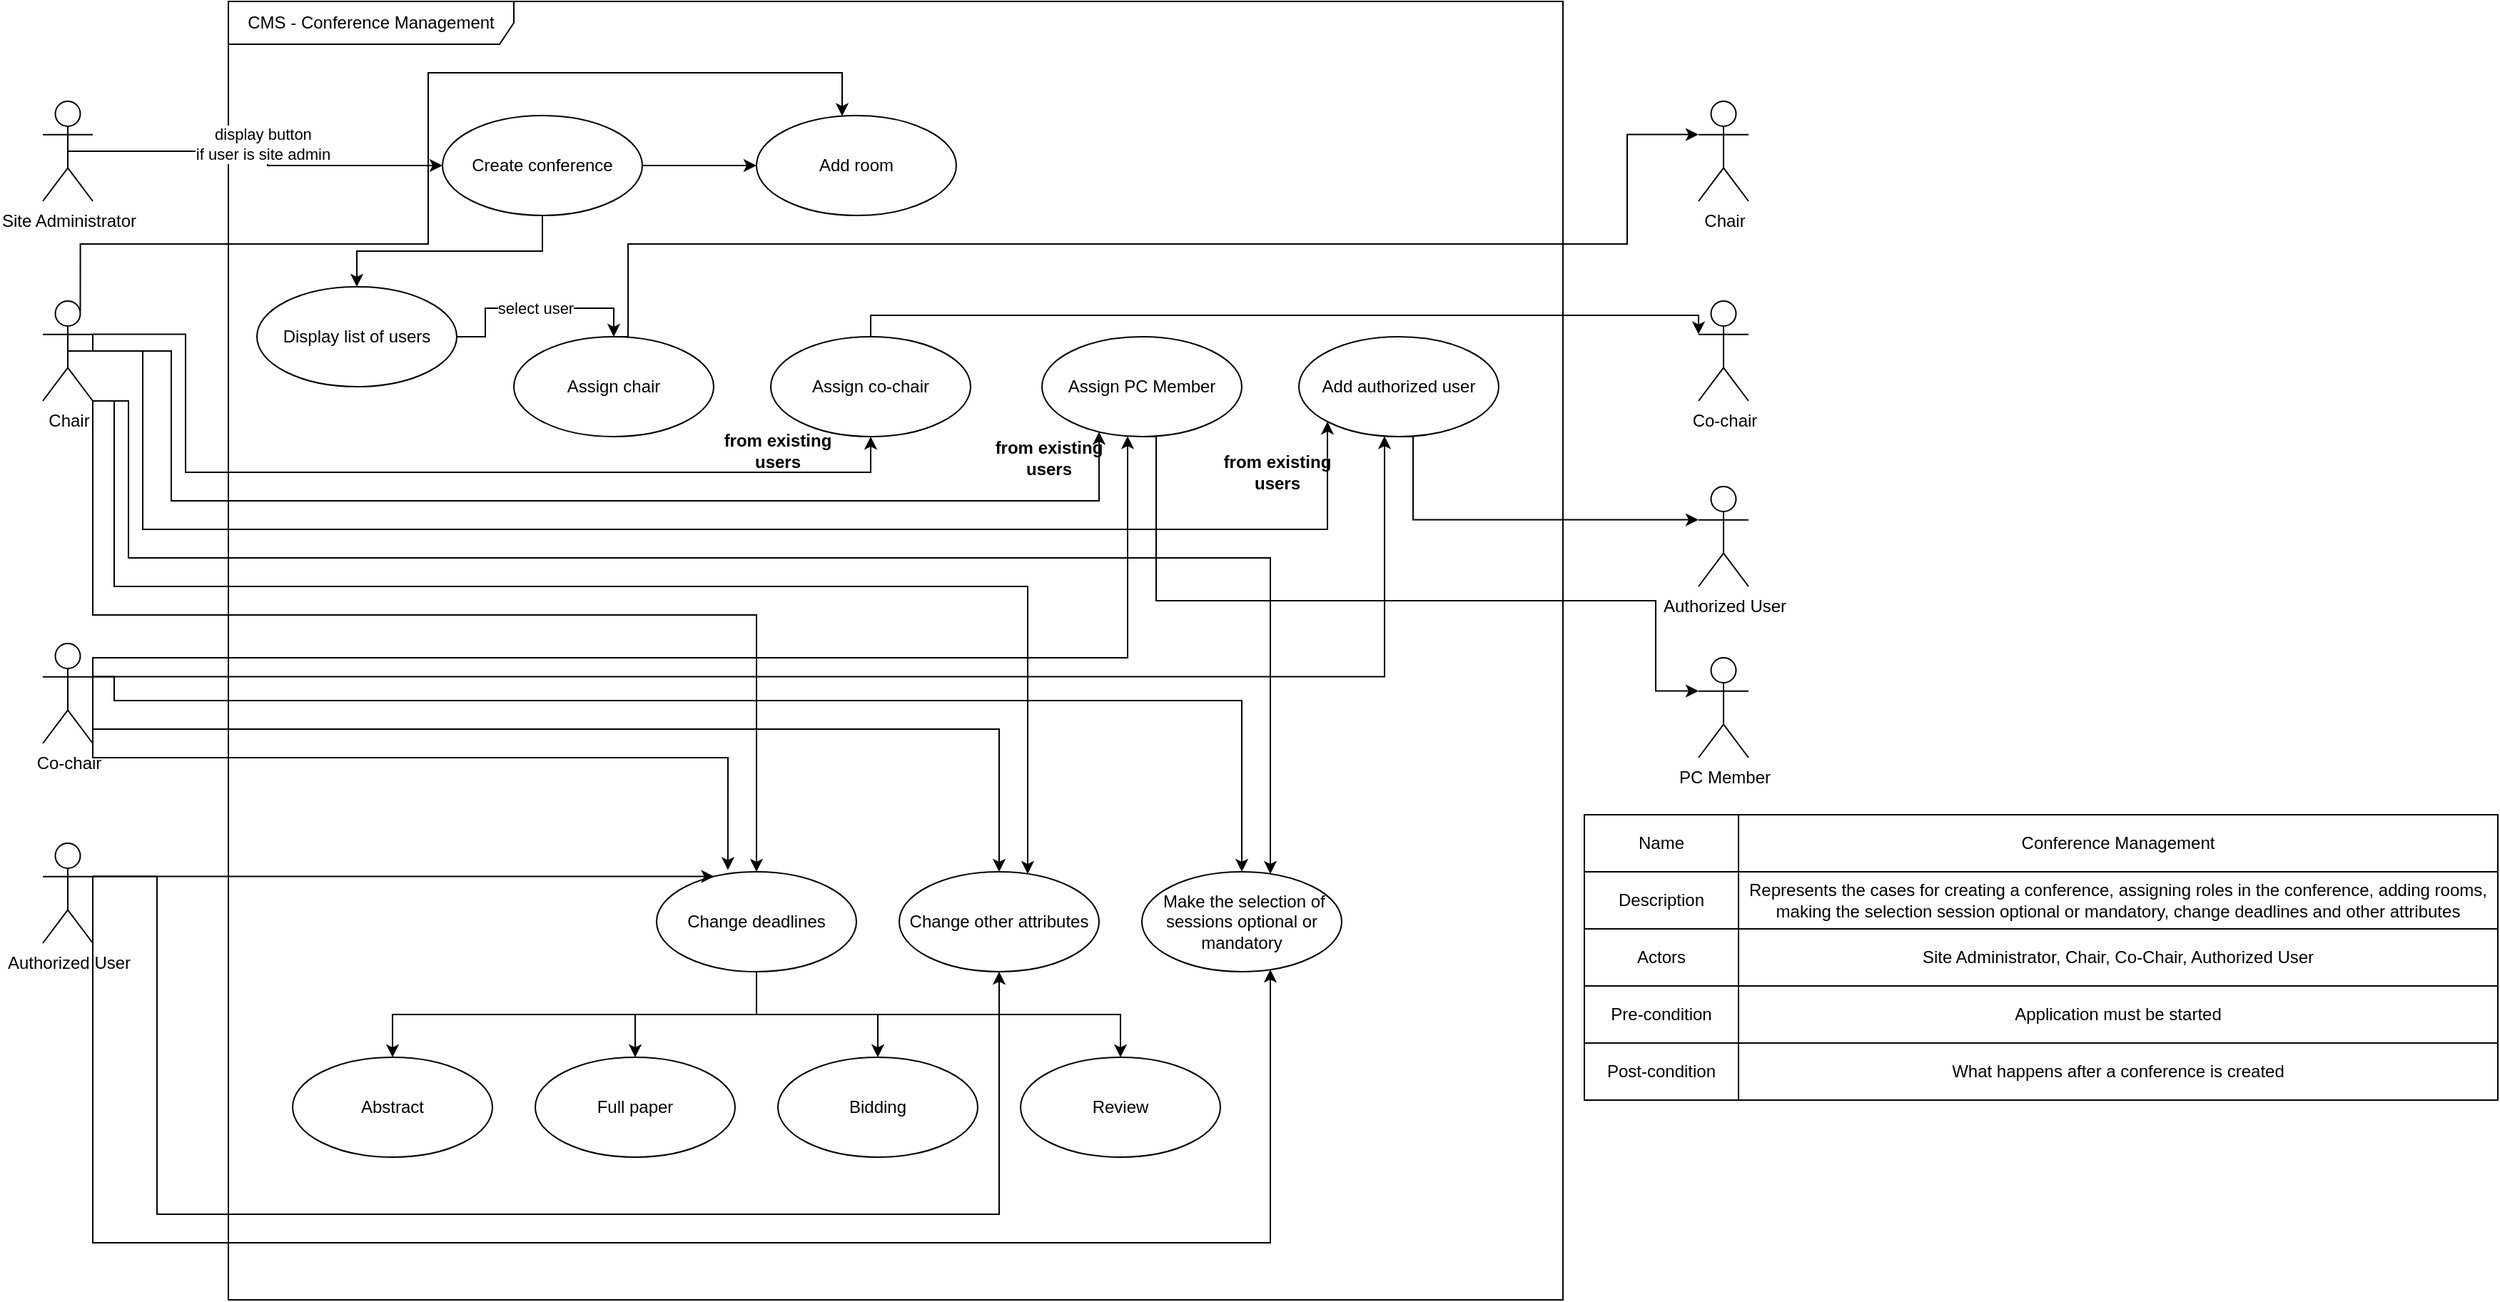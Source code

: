 <mxfile version="14.5.3" type="google"><diagram id="ry-vRUELa0wZSrWrW9nu" name="Page-1"><mxGraphModel dx="2031" dy="1089" grid="1" gridSize="10" guides="1" tooltips="1" connect="1" arrows="1" fold="1" page="1" pageScale="1" pageWidth="850" pageHeight="1100" math="0" shadow="0"><root><mxCell id="0"/><mxCell id="1" parent="0"/><mxCell id="oZUojcak1uqfA0H1YBHo-1" value="CMS - Conference Management" style="shape=umlFrame;whiteSpace=wrap;html=1;width=200;height=30;" parent="1" vertex="1"><mxGeometry x="210" y="140" width="935" height="910" as="geometry"/></mxCell><mxCell id="oZUojcak1uqfA0H1YBHo-9" value="display button&lt;br&gt;if user is site admin" style="edgeStyle=orthogonalEdgeStyle;rounded=0;orthogonalLoop=1;jettySize=auto;html=1;exitX=0.5;exitY=0.5;exitDx=0;exitDy=0;exitPerimeter=0;fillColor=#f8cecc;spacingBottom=11;" parent="1" source="oZUojcak1uqfA0H1YBHo-2" target="oZUojcak1uqfA0H1YBHo-8" edge="1"><mxGeometry relative="1" as="geometry"/></mxCell><mxCell id="oZUojcak1uqfA0H1YBHo-2" value="Site Administrator" style="shape=umlActor;verticalLabelPosition=bottom;verticalAlign=top;html=1;" parent="1" vertex="1"><mxGeometry x="80" y="210" width="35" height="70" as="geometry"/></mxCell><mxCell id="oZUojcak1uqfA0H1YBHo-11" style="edgeStyle=orthogonalEdgeStyle;rounded=0;orthogonalLoop=1;jettySize=auto;html=1;entryX=0.5;entryY=0;entryDx=0;entryDy=0;fillColor=#f8cecc;" parent="1" source="oZUojcak1uqfA0H1YBHo-8" target="oZUojcak1uqfA0H1YBHo-10" edge="1"><mxGeometry relative="1" as="geometry"/></mxCell><mxCell id="0clqWwtphoZiQ62WqELT-4" style="edgeStyle=orthogonalEdgeStyle;rounded=0;orthogonalLoop=1;jettySize=auto;html=1;exitX=1;exitY=0.5;exitDx=0;exitDy=0;entryX=0;entryY=0.5;entryDx=0;entryDy=0;" edge="1" parent="1" source="oZUojcak1uqfA0H1YBHo-8" target="oZUojcak1uqfA0H1YBHo-14"><mxGeometry relative="1" as="geometry"/></mxCell><mxCell id="oZUojcak1uqfA0H1YBHo-8" value="Create conference" style="ellipse;whiteSpace=wrap;html=1;" parent="1" vertex="1"><mxGeometry x="360" y="220" width="140" height="70" as="geometry"/></mxCell><mxCell id="oZUojcak1uqfA0H1YBHo-13" value="select user" style="edgeStyle=orthogonalEdgeStyle;rounded=0;orthogonalLoop=1;jettySize=auto;html=1;exitX=1;exitY=0.5;exitDx=0;exitDy=0;entryX=0.5;entryY=0;entryDx=0;entryDy=0;fillColor=#f8cecc;" parent="1" source="oZUojcak1uqfA0H1YBHo-10" target="oZUojcak1uqfA0H1YBHo-12" edge="1"><mxGeometry relative="1" as="geometry"/></mxCell><mxCell id="oZUojcak1uqfA0H1YBHo-10" value="Display list of users" style="ellipse;whiteSpace=wrap;html=1;" parent="1" vertex="1"><mxGeometry x="230" y="340" width="140" height="70" as="geometry"/></mxCell><mxCell id="0clqWwtphoZiQ62WqELT-18" style="edgeStyle=orthogonalEdgeStyle;rounded=0;orthogonalLoop=1;jettySize=auto;html=1;exitX=0.5;exitY=0;exitDx=0;exitDy=0;entryX=0;entryY=0.333;entryDx=0;entryDy=0;entryPerimeter=0;" edge="1" parent="1" source="oZUojcak1uqfA0H1YBHo-12" target="0clqWwtphoZiQ62WqELT-13"><mxGeometry relative="1" as="geometry"><Array as="points"><mxPoint x="490" y="375"/><mxPoint x="490" y="310"/><mxPoint x="1190" y="310"/><mxPoint x="1190" y="233"/></Array></mxGeometry></mxCell><mxCell id="oZUojcak1uqfA0H1YBHo-12" value="Assign chair" style="ellipse;whiteSpace=wrap;html=1;" parent="1" vertex="1"><mxGeometry x="410" y="375" width="140" height="70" as="geometry"/></mxCell><mxCell id="oZUojcak1uqfA0H1YBHo-14" value="Add room" style="ellipse;whiteSpace=wrap;html=1;" parent="1" vertex="1"><mxGeometry x="580" y="220" width="140" height="70" as="geometry"/></mxCell><mxCell id="0clqWwtphoZiQ62WqELT-19" style="edgeStyle=orthogonalEdgeStyle;rounded=0;orthogonalLoop=1;jettySize=auto;html=1;exitX=0.5;exitY=0;exitDx=0;exitDy=0;entryX=0;entryY=0.333;entryDx=0;entryDy=0;entryPerimeter=0;" edge="1" parent="1" source="oZUojcak1uqfA0H1YBHo-18" target="0clqWwtphoZiQ62WqELT-14"><mxGeometry relative="1" as="geometry"><Array as="points"><mxPoint x="660" y="360"/><mxPoint x="1240" y="360"/></Array></mxGeometry></mxCell><mxCell id="oZUojcak1uqfA0H1YBHo-18" value="Assign co-chair" style="ellipse;whiteSpace=wrap;html=1;" parent="1" vertex="1"><mxGeometry x="590" y="375" width="140" height="70" as="geometry"/></mxCell><mxCell id="0clqWwtphoZiQ62WqELT-22" style="edgeStyle=orthogonalEdgeStyle;rounded=0;orthogonalLoop=1;jettySize=auto;html=1;exitX=0.5;exitY=1;exitDx=0;exitDy=0;entryX=0;entryY=0.333;entryDx=0;entryDy=0;entryPerimeter=0;" edge="1" parent="1" source="oZUojcak1uqfA0H1YBHo-22" target="0clqWwtphoZiQ62WqELT-20"><mxGeometry relative="1" as="geometry"><Array as="points"><mxPoint x="860" y="445"/><mxPoint x="860" y="560"/><mxPoint x="1210" y="560"/><mxPoint x="1210" y="623"/></Array></mxGeometry></mxCell><mxCell id="oZUojcak1uqfA0H1YBHo-22" value="Assign PC Member" style="ellipse;whiteSpace=wrap;html=1;" parent="1" vertex="1"><mxGeometry x="780" y="375" width="140" height="70" as="geometry"/></mxCell><mxCell id="0clqWwtphoZiQ62WqELT-23" style="edgeStyle=orthogonalEdgeStyle;rounded=0;orthogonalLoop=1;jettySize=auto;html=1;exitX=0.5;exitY=1;exitDx=0;exitDy=0;entryX=0;entryY=0.333;entryDx=0;entryDy=0;entryPerimeter=0;" edge="1" parent="1" source="oZUojcak1uqfA0H1YBHo-26" target="0clqWwtphoZiQ62WqELT-15"><mxGeometry relative="1" as="geometry"><Array as="points"><mxPoint x="1040" y="445"/><mxPoint x="1040" y="503"/></Array></mxGeometry></mxCell><mxCell id="oZUojcak1uqfA0H1YBHo-26" value="Add authorized user" style="ellipse;whiteSpace=wrap;html=1;" parent="1" vertex="1"><mxGeometry x="960" y="375" width="140" height="70" as="geometry"/></mxCell><mxCell id="oZUojcak1uqfA0H1YBHo-34" value="&lt;font color=&quot;#000000&quot;&gt;&amp;nbsp;Make the selection of sessions optional or mandatory&lt;/font&gt;" style="ellipse;whiteSpace=wrap;html=1;fontColor=#FF66B3;" parent="1" vertex="1"><mxGeometry x="850" y="750" width="140" height="70" as="geometry"/></mxCell><mxCell id="oZUojcak1uqfA0H1YBHo-40" value="&lt;font color=&quot;#000000&quot;&gt;Change other attributes&lt;/font&gt;" style="ellipse;whiteSpace=wrap;html=1;strokeColor=#000000;fontColor=#FF66B3;" parent="1" vertex="1"><mxGeometry x="680" y="750" width="140" height="70" as="geometry"/></mxCell><mxCell id="oZUojcak1uqfA0H1YBHo-44" style="edgeStyle=orthogonalEdgeStyle;rounded=0;orthogonalLoop=1;jettySize=auto;html=1;exitX=0.5;exitY=1;exitDx=0;exitDy=0;fontColor=#000000;" parent="1" source="oZUojcak1uqfA0H1YBHo-41" target="oZUojcak1uqfA0H1YBHo-42" edge="1"><mxGeometry relative="1" as="geometry"/></mxCell><mxCell id="oZUojcak1uqfA0H1YBHo-45" style="edgeStyle=orthogonalEdgeStyle;rounded=0;orthogonalLoop=1;jettySize=auto;html=1;exitX=0.5;exitY=1;exitDx=0;exitDy=0;entryX=0.5;entryY=0;entryDx=0;entryDy=0;fontColor=#000000;" parent="1" source="oZUojcak1uqfA0H1YBHo-41" target="oZUojcak1uqfA0H1YBHo-43" edge="1"><mxGeometry relative="1" as="geometry"/></mxCell><mxCell id="oZUojcak1uqfA0H1YBHo-47" style="edgeStyle=orthogonalEdgeStyle;rounded=0;orthogonalLoop=1;jettySize=auto;html=1;exitX=0.5;exitY=1;exitDx=0;exitDy=0;entryX=0.5;entryY=0;entryDx=0;entryDy=0;fontColor=#000000;" parent="1" source="oZUojcak1uqfA0H1YBHo-41" target="oZUojcak1uqfA0H1YBHo-46" edge="1"><mxGeometry relative="1" as="geometry"/></mxCell><mxCell id="oZUojcak1uqfA0H1YBHo-60" style="edgeStyle=orthogonalEdgeStyle;rounded=0;orthogonalLoop=1;jettySize=auto;html=1;exitX=0.5;exitY=1;exitDx=0;exitDy=0;entryX=0.5;entryY=0;entryDx=0;entryDy=0;strokeColor=#000000;fontColor=#000000;" parent="1" source="oZUojcak1uqfA0H1YBHo-41" target="oZUojcak1uqfA0H1YBHo-59" edge="1"><mxGeometry relative="1" as="geometry"/></mxCell><mxCell id="oZUojcak1uqfA0H1YBHo-41" value="&lt;font color=&quot;#000000&quot;&gt;Change deadlines&lt;/font&gt;" style="ellipse;whiteSpace=wrap;html=1;strokeColor=#000000;fontColor=#FF66B3;" parent="1" vertex="1"><mxGeometry x="510" y="750" width="140" height="70" as="geometry"/></mxCell><mxCell id="oZUojcak1uqfA0H1YBHo-42" value="Full paper" style="ellipse;whiteSpace=wrap;html=1;strokeColor=#000000;" parent="1" vertex="1"><mxGeometry x="425" y="880" width="140" height="70" as="geometry"/></mxCell><mxCell id="oZUojcak1uqfA0H1YBHo-43" value="Bidding" style="ellipse;whiteSpace=wrap;html=1;strokeColor=#000000;" parent="1" vertex="1"><mxGeometry x="595" y="880" width="140" height="70" as="geometry"/></mxCell><mxCell id="oZUojcak1uqfA0H1YBHo-46" value="Abstract" style="ellipse;whiteSpace=wrap;html=1;strokeColor=#000000;fontColor=#000000;" parent="1" vertex="1"><mxGeometry x="255" y="880" width="140" height="70" as="geometry"/></mxCell><mxCell id="oZUojcak1uqfA0H1YBHo-55" value="from existing users" style="text;html=1;strokeColor=none;fillColor=none;align=center;verticalAlign=middle;whiteSpace=wrap;rounded=0;fontColor=#000000;fontStyle=1" parent="1" vertex="1"><mxGeometry x="890" y="460" width="110" height="20" as="geometry"/></mxCell><mxCell id="oZUojcak1uqfA0H1YBHo-56" value="from existing users" style="text;html=1;strokeColor=none;fillColor=none;align=center;verticalAlign=middle;whiteSpace=wrap;rounded=0;fontColor=#000000;fontStyle=1" parent="1" vertex="1"><mxGeometry x="730" y="450" width="110" height="20" as="geometry"/></mxCell><mxCell id="oZUojcak1uqfA0H1YBHo-57" value="from existing users" style="text;html=1;strokeColor=none;fillColor=none;align=center;verticalAlign=middle;whiteSpace=wrap;rounded=0;fontColor=#000000;fontStyle=1" parent="1" vertex="1"><mxGeometry x="540" y="445" width="110" height="20" as="geometry"/></mxCell><mxCell id="oZUojcak1uqfA0H1YBHo-59" value="Review" style="ellipse;whiteSpace=wrap;html=1;strokeColor=#000000;" parent="1" vertex="1"><mxGeometry x="765" y="880" width="140" height="70" as="geometry"/></mxCell><mxCell id="oZUojcak1uqfA0H1YBHo-182" value="" style="shape=table;html=1;whiteSpace=wrap;startSize=0;container=1;collapsible=0;childLayout=tableLayout;rounded=0;sketch=0;shadow=0;" parent="1" vertex="1"><mxGeometry x="1160" y="710" width="640" height="200" as="geometry"/></mxCell><mxCell id="oZUojcak1uqfA0H1YBHo-183" value="" style="shape=partialRectangle;html=1;whiteSpace=wrap;collapsible=0;dropTarget=0;pointerEvents=0;fillColor=none;top=0;left=0;bottom=0;right=0;points=[[0,0.5],[1,0.5]];portConstraint=eastwest;" parent="oZUojcak1uqfA0H1YBHo-182" vertex="1"><mxGeometry width="640" height="40" as="geometry"/></mxCell><mxCell id="oZUojcak1uqfA0H1YBHo-184" value="Name" style="shape=partialRectangle;html=1;whiteSpace=wrap;connectable=0;overflow=hidden;fillColor=none;top=0;left=0;bottom=0;right=0;" parent="oZUojcak1uqfA0H1YBHo-183" vertex="1"><mxGeometry width="108" height="40" as="geometry"/></mxCell><mxCell id="oZUojcak1uqfA0H1YBHo-185" value="Conference Management" style="shape=partialRectangle;html=1;whiteSpace=wrap;connectable=0;overflow=hidden;fillColor=none;top=0;left=0;bottom=0;right=0;" parent="oZUojcak1uqfA0H1YBHo-183" vertex="1"><mxGeometry x="108" width="532" height="40" as="geometry"/></mxCell><mxCell id="oZUojcak1uqfA0H1YBHo-186" value="" style="shape=partialRectangle;html=1;whiteSpace=wrap;collapsible=0;dropTarget=0;pointerEvents=0;fillColor=none;top=0;left=0;bottom=0;right=0;points=[[0,0.5],[1,0.5]];portConstraint=eastwest;" parent="oZUojcak1uqfA0H1YBHo-182" vertex="1"><mxGeometry y="40" width="640" height="40" as="geometry"/></mxCell><mxCell id="oZUojcak1uqfA0H1YBHo-187" value="Description" style="shape=partialRectangle;html=1;whiteSpace=wrap;connectable=0;overflow=hidden;fillColor=none;top=0;left=0;bottom=0;right=0;" parent="oZUojcak1uqfA0H1YBHo-186" vertex="1"><mxGeometry width="108" height="40" as="geometry"/></mxCell><mxCell id="oZUojcak1uqfA0H1YBHo-188" value="Represents the cases for creating a conference, assigning roles in the conference, adding rooms, making the selection session optional or mandatory, change deadlines and other attributes" style="shape=partialRectangle;html=1;whiteSpace=wrap;connectable=0;overflow=hidden;fillColor=none;top=0;left=0;bottom=0;right=0;" parent="oZUojcak1uqfA0H1YBHo-186" vertex="1"><mxGeometry x="108" width="532" height="40" as="geometry"/></mxCell><mxCell id="oZUojcak1uqfA0H1YBHo-189" value="" style="shape=partialRectangle;html=1;whiteSpace=wrap;collapsible=0;dropTarget=0;pointerEvents=0;fillColor=none;top=0;left=0;bottom=0;right=0;points=[[0,0.5],[1,0.5]];portConstraint=eastwest;" parent="oZUojcak1uqfA0H1YBHo-182" vertex="1"><mxGeometry y="80" width="640" height="40" as="geometry"/></mxCell><mxCell id="oZUojcak1uqfA0H1YBHo-190" value="Actors" style="shape=partialRectangle;html=1;whiteSpace=wrap;connectable=0;overflow=hidden;fillColor=none;top=0;left=0;bottom=0;right=0;" parent="oZUojcak1uqfA0H1YBHo-189" vertex="1"><mxGeometry width="108" height="40" as="geometry"/></mxCell><mxCell id="oZUojcak1uqfA0H1YBHo-191" value="Site Administrator, Chair, Co-Chair, Authorized User" style="shape=partialRectangle;html=1;whiteSpace=wrap;connectable=0;overflow=hidden;fillColor=none;top=0;left=0;bottom=0;right=0;" parent="oZUojcak1uqfA0H1YBHo-189" vertex="1"><mxGeometry x="108" width="532" height="40" as="geometry"/></mxCell><mxCell id="oZUojcak1uqfA0H1YBHo-192" value="" style="shape=partialRectangle;html=1;whiteSpace=wrap;collapsible=0;dropTarget=0;pointerEvents=0;fillColor=none;top=0;left=0;bottom=0;right=0;points=[[0,0.5],[1,0.5]];portConstraint=eastwest;" parent="oZUojcak1uqfA0H1YBHo-182" vertex="1"><mxGeometry y="120" width="640" height="40" as="geometry"/></mxCell><mxCell id="oZUojcak1uqfA0H1YBHo-193" value="Pre-condition" style="shape=partialRectangle;html=1;whiteSpace=wrap;connectable=0;overflow=hidden;fillColor=none;top=0;left=0;bottom=0;right=0;" parent="oZUojcak1uqfA0H1YBHo-192" vertex="1"><mxGeometry width="108" height="40" as="geometry"/></mxCell><mxCell id="oZUojcak1uqfA0H1YBHo-194" value="Application must be started" style="shape=partialRectangle;html=1;whiteSpace=wrap;connectable=0;overflow=hidden;fillColor=none;top=0;left=0;bottom=0;right=0;" parent="oZUojcak1uqfA0H1YBHo-192" vertex="1"><mxGeometry x="108" width="532" height="40" as="geometry"/></mxCell><mxCell id="oZUojcak1uqfA0H1YBHo-195" value="" style="shape=partialRectangle;html=1;whiteSpace=wrap;collapsible=0;dropTarget=0;pointerEvents=0;fillColor=none;top=0;left=0;bottom=0;right=0;points=[[0,0.5],[1,0.5]];portConstraint=eastwest;" parent="oZUojcak1uqfA0H1YBHo-182" vertex="1"><mxGeometry y="160" width="640" height="40" as="geometry"/></mxCell><mxCell id="oZUojcak1uqfA0H1YBHo-196" value="Post-condition" style="shape=partialRectangle;html=1;whiteSpace=wrap;connectable=0;overflow=hidden;fillColor=none;top=0;left=0;bottom=0;right=0;" parent="oZUojcak1uqfA0H1YBHo-195" vertex="1"><mxGeometry width="108" height="40" as="geometry"/></mxCell><mxCell id="oZUojcak1uqfA0H1YBHo-197" value="What happens after a conference is created" style="shape=partialRectangle;html=1;whiteSpace=wrap;connectable=0;overflow=hidden;fillColor=none;top=0;left=0;bottom=0;right=0;" parent="oZUojcak1uqfA0H1YBHo-195" vertex="1"><mxGeometry x="108" width="532" height="40" as="geometry"/></mxCell><mxCell id="0clqWwtphoZiQ62WqELT-26" style="edgeStyle=orthogonalEdgeStyle;rounded=0;orthogonalLoop=1;jettySize=auto;html=1;exitX=0.75;exitY=0.1;exitDx=0;exitDy=0;exitPerimeter=0;" edge="1" parent="1" source="0clqWwtphoZiQ62WqELT-10" target="oZUojcak1uqfA0H1YBHo-14"><mxGeometry relative="1" as="geometry"><Array as="points"><mxPoint x="106" y="310"/><mxPoint x="350" y="310"/><mxPoint x="350" y="190"/><mxPoint x="640" y="190"/></Array></mxGeometry></mxCell><mxCell id="0clqWwtphoZiQ62WqELT-27" style="edgeStyle=orthogonalEdgeStyle;rounded=0;orthogonalLoop=1;jettySize=auto;html=1;exitX=1;exitY=0.333;exitDx=0;exitDy=0;exitPerimeter=0;" edge="1" parent="1" source="0clqWwtphoZiQ62WqELT-10" target="oZUojcak1uqfA0H1YBHo-18"><mxGeometry relative="1" as="geometry"><Array as="points"><mxPoint x="180" y="373"/><mxPoint x="180" y="470"/><mxPoint x="660" y="470"/></Array></mxGeometry></mxCell><mxCell id="0clqWwtphoZiQ62WqELT-29" style="edgeStyle=orthogonalEdgeStyle;rounded=0;orthogonalLoop=1;jettySize=auto;html=1;exitX=0.5;exitY=0.5;exitDx=0;exitDy=0;exitPerimeter=0;" edge="1" parent="1" source="0clqWwtphoZiQ62WqELT-10" target="oZUojcak1uqfA0H1YBHo-22"><mxGeometry relative="1" as="geometry"><Array as="points"><mxPoint x="170" y="385"/><mxPoint x="170" y="490"/><mxPoint x="820" y="490"/></Array></mxGeometry></mxCell><mxCell id="0clqWwtphoZiQ62WqELT-34" style="edgeStyle=orthogonalEdgeStyle;rounded=0;orthogonalLoop=1;jettySize=auto;html=1;exitX=1;exitY=0.333;exitDx=0;exitDy=0;exitPerimeter=0;" edge="1" parent="1" source="0clqWwtphoZiQ62WqELT-10" target="oZUojcak1uqfA0H1YBHo-26"><mxGeometry relative="1" as="geometry"><Array as="points"><mxPoint x="115" y="385"/><mxPoint x="150" y="385"/><mxPoint x="150" y="510"/><mxPoint x="980" y="510"/></Array></mxGeometry></mxCell><mxCell id="0clqWwtphoZiQ62WqELT-36" style="edgeStyle=orthogonalEdgeStyle;rounded=0;orthogonalLoop=1;jettySize=auto;html=1;exitX=1;exitY=1;exitDx=0;exitDy=0;exitPerimeter=0;strokeColor=#000000;" edge="1" parent="1" source="0clqWwtphoZiQ62WqELT-10" target="oZUojcak1uqfA0H1YBHo-41"><mxGeometry relative="1" as="geometry"><Array as="points"><mxPoint x="115" y="570"/><mxPoint x="580" y="570"/></Array></mxGeometry></mxCell><mxCell id="0clqWwtphoZiQ62WqELT-37" style="edgeStyle=orthogonalEdgeStyle;rounded=0;orthogonalLoop=1;jettySize=auto;html=1;exitX=1;exitY=1;exitDx=0;exitDy=0;exitPerimeter=0;strokeColor=#000000;" edge="1" parent="1" source="0clqWwtphoZiQ62WqELT-10" target="oZUojcak1uqfA0H1YBHo-40"><mxGeometry relative="1" as="geometry"><Array as="points"><mxPoint x="130" y="420"/><mxPoint x="130" y="550"/><mxPoint x="770" y="550"/></Array></mxGeometry></mxCell><mxCell id="0clqWwtphoZiQ62WqELT-38" style="edgeStyle=orthogonalEdgeStyle;rounded=0;orthogonalLoop=1;jettySize=auto;html=1;exitX=1;exitY=1;exitDx=0;exitDy=0;exitPerimeter=0;strokeColor=#000000;" edge="1" parent="1" source="0clqWwtphoZiQ62WqELT-10" target="oZUojcak1uqfA0H1YBHo-34"><mxGeometry relative="1" as="geometry"><Array as="points"><mxPoint x="140" y="420"/><mxPoint x="140" y="530"/><mxPoint x="940" y="530"/></Array></mxGeometry></mxCell><mxCell id="0clqWwtphoZiQ62WqELT-10" value="Chair" style="shape=umlActor;verticalLabelPosition=bottom;verticalAlign=top;html=1;" vertex="1" parent="1"><mxGeometry x="80" y="350" width="35" height="70" as="geometry"/></mxCell><mxCell id="0clqWwtphoZiQ62WqELT-39" style="edgeStyle=orthogonalEdgeStyle;rounded=0;orthogonalLoop=1;jettySize=auto;html=1;exitX=1;exitY=0.333;exitDx=0;exitDy=0;exitPerimeter=0;strokeColor=#000000;" edge="1" parent="1" source="0clqWwtphoZiQ62WqELT-11" target="oZUojcak1uqfA0H1YBHo-22"><mxGeometry relative="1" as="geometry"><Array as="points"><mxPoint x="115" y="600"/><mxPoint x="840" y="600"/></Array></mxGeometry></mxCell><mxCell id="0clqWwtphoZiQ62WqELT-40" style="edgeStyle=orthogonalEdgeStyle;rounded=0;orthogonalLoop=1;jettySize=auto;html=1;exitX=1;exitY=0.333;exitDx=0;exitDy=0;exitPerimeter=0;strokeColor=#000000;" edge="1" parent="1" source="0clqWwtphoZiQ62WqELT-11" target="oZUojcak1uqfA0H1YBHo-26"><mxGeometry relative="1" as="geometry"><Array as="points"><mxPoint x="1020" y="613"/></Array></mxGeometry></mxCell><mxCell id="0clqWwtphoZiQ62WqELT-41" style="edgeStyle=orthogonalEdgeStyle;rounded=0;orthogonalLoop=1;jettySize=auto;html=1;exitX=1;exitY=0.333;exitDx=0;exitDy=0;exitPerimeter=0;entryX=0.357;entryY=-0.018;entryDx=0;entryDy=0;entryPerimeter=0;strokeColor=#000000;" edge="1" parent="1" source="0clqWwtphoZiQ62WqELT-11" target="oZUojcak1uqfA0H1YBHo-41"><mxGeometry relative="1" as="geometry"><Array as="points"><mxPoint x="115" y="670"/><mxPoint x="560" y="670"/></Array></mxGeometry></mxCell><mxCell id="0clqWwtphoZiQ62WqELT-42" style="edgeStyle=orthogonalEdgeStyle;rounded=0;orthogonalLoop=1;jettySize=auto;html=1;exitX=1;exitY=0.333;exitDx=0;exitDy=0;exitPerimeter=0;entryX=0.5;entryY=0;entryDx=0;entryDy=0;strokeColor=#000000;" edge="1" parent="1" source="0clqWwtphoZiQ62WqELT-11" target="oZUojcak1uqfA0H1YBHo-40"><mxGeometry relative="1" as="geometry"><Array as="points"><mxPoint x="115" y="650"/><mxPoint x="750" y="650"/></Array></mxGeometry></mxCell><mxCell id="0clqWwtphoZiQ62WqELT-43" style="edgeStyle=orthogonalEdgeStyle;rounded=0;orthogonalLoop=1;jettySize=auto;html=1;exitX=1;exitY=0.333;exitDx=0;exitDy=0;exitPerimeter=0;strokeColor=#000000;" edge="1" parent="1" source="0clqWwtphoZiQ62WqELT-11" target="oZUojcak1uqfA0H1YBHo-34"><mxGeometry relative="1" as="geometry"><mxPoint x="920" y="730" as="targetPoint"/><Array as="points"><mxPoint x="130" y="613"/><mxPoint x="130" y="630"/><mxPoint x="920" y="630"/></Array></mxGeometry></mxCell><mxCell id="0clqWwtphoZiQ62WqELT-11" value="Co-chair" style="shape=umlActor;verticalLabelPosition=bottom;verticalAlign=top;html=1;" vertex="1" parent="1"><mxGeometry x="80" y="590" width="35" height="70" as="geometry"/></mxCell><mxCell id="0clqWwtphoZiQ62WqELT-44" style="edgeStyle=orthogonalEdgeStyle;rounded=0;orthogonalLoop=1;jettySize=auto;html=1;exitX=1;exitY=0.333;exitDx=0;exitDy=0;exitPerimeter=0;strokeColor=#000000;" edge="1" parent="1" source="0clqWwtphoZiQ62WqELT-12" target="oZUojcak1uqfA0H1YBHo-41"><mxGeometry relative="1" as="geometry"><Array as="points"><mxPoint x="420" y="753"/><mxPoint x="420" y="753"/></Array></mxGeometry></mxCell><mxCell id="0clqWwtphoZiQ62WqELT-45" style="edgeStyle=orthogonalEdgeStyle;rounded=0;orthogonalLoop=1;jettySize=auto;html=1;exitX=1;exitY=0.333;exitDx=0;exitDy=0;exitPerimeter=0;strokeColor=#000000;" edge="1" parent="1" source="0clqWwtphoZiQ62WqELT-12" target="oZUojcak1uqfA0H1YBHo-40"><mxGeometry relative="1" as="geometry"><Array as="points"><mxPoint x="160" y="753"/><mxPoint x="160" y="990"/><mxPoint x="750" y="990"/></Array></mxGeometry></mxCell><mxCell id="0clqWwtphoZiQ62WqELT-46" style="edgeStyle=orthogonalEdgeStyle;rounded=0;orthogonalLoop=1;jettySize=auto;html=1;exitX=1;exitY=0.333;exitDx=0;exitDy=0;exitPerimeter=0;strokeColor=#000000;" edge="1" parent="1" source="0clqWwtphoZiQ62WqELT-12" target="oZUojcak1uqfA0H1YBHo-34"><mxGeometry relative="1" as="geometry"><Array as="points"><mxPoint x="115" y="1010"/><mxPoint x="940" y="1010"/></Array></mxGeometry></mxCell><mxCell id="0clqWwtphoZiQ62WqELT-12" value="Authorized User" style="shape=umlActor;verticalLabelPosition=bottom;verticalAlign=top;html=1;" vertex="1" parent="1"><mxGeometry x="80" y="730" width="35" height="70" as="geometry"/></mxCell><mxCell id="0clqWwtphoZiQ62WqELT-13" value="Chair" style="shape=umlActor;verticalLabelPosition=bottom;verticalAlign=top;html=1;" vertex="1" parent="1"><mxGeometry x="1240" y="210" width="35" height="70" as="geometry"/></mxCell><mxCell id="0clqWwtphoZiQ62WqELT-14" value="Co-chair" style="shape=umlActor;verticalLabelPosition=bottom;verticalAlign=top;html=1;" vertex="1" parent="1"><mxGeometry x="1240" y="350" width="35" height="70" as="geometry"/></mxCell><mxCell id="0clqWwtphoZiQ62WqELT-15" value="Authorized User" style="shape=umlActor;verticalLabelPosition=bottom;verticalAlign=top;html=1;" vertex="1" parent="1"><mxGeometry x="1240" y="480" width="35" height="70" as="geometry"/></mxCell><mxCell id="0clqWwtphoZiQ62WqELT-20" value="PC Member" style="shape=umlActor;verticalLabelPosition=bottom;verticalAlign=top;html=1;" vertex="1" parent="1"><mxGeometry x="1240" y="600" width="35" height="70" as="geometry"/></mxCell></root></mxGraphModel></diagram></mxfile>